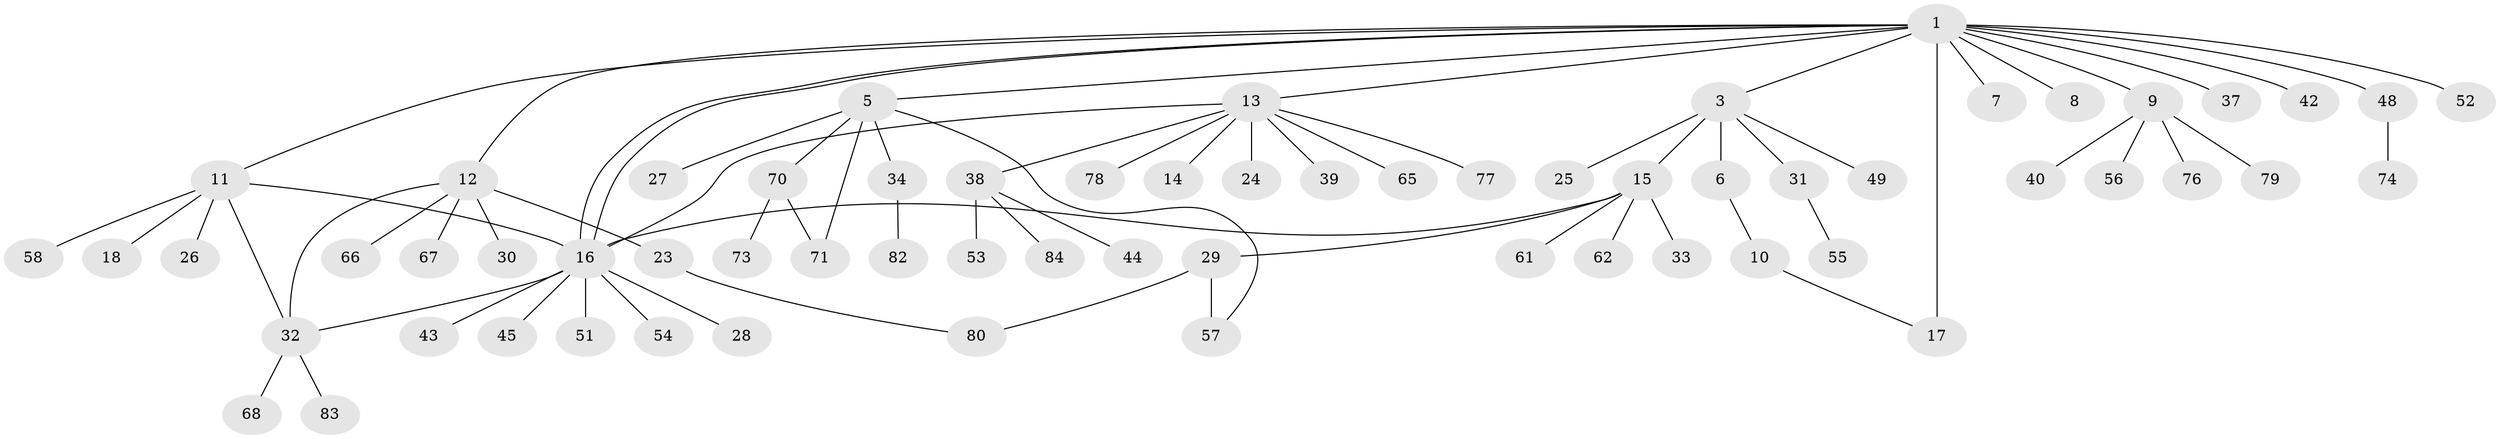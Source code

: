 // original degree distribution, {12: 0.011904761904761904, 7: 0.07142857142857142, 2: 0.15476190476190477, 3: 0.10714285714285714, 1: 0.5714285714285714, 5: 0.023809523809523808, 9: 0.011904761904761904, 10: 0.011904761904761904, 4: 0.03571428571428571}
// Generated by graph-tools (version 1.1) at 2025/41/03/06/25 10:41:47]
// undirected, 64 vertices, 73 edges
graph export_dot {
graph [start="1"]
  node [color=gray90,style=filled];
  1 [super="+2"];
  3 [super="+4"];
  5 [super="+46"];
  6 [super="+47"];
  7;
  8;
  9 [super="+19"];
  10 [super="+60"];
  11 [super="+50"];
  12 [super="+36"];
  13 [super="+22"];
  14;
  15 [super="+64"];
  16 [super="+20"];
  17 [super="+21"];
  18;
  23 [super="+75"];
  24;
  25;
  26;
  27 [super="+69"];
  28;
  29 [super="+59"];
  30;
  31;
  32 [super="+35"];
  33;
  34 [super="+72"];
  37;
  38 [super="+41"];
  39;
  40;
  42;
  43 [super="+81"];
  44;
  45;
  48;
  49;
  51;
  52;
  53;
  54;
  55;
  56;
  57 [super="+63"];
  58;
  61;
  62;
  65;
  66;
  67;
  68;
  70;
  71;
  73;
  74;
  76;
  77;
  78;
  79;
  80;
  82;
  83;
  84;
  1 -- 3;
  1 -- 7;
  1 -- 9 [weight=2];
  1 -- 11;
  1 -- 12;
  1 -- 16;
  1 -- 16;
  1 -- 17 [weight=2];
  1 -- 42;
  1 -- 52;
  1 -- 48;
  1 -- 37;
  1 -- 5;
  1 -- 8;
  1 -- 13;
  3 -- 6 [weight=2];
  3 -- 25;
  3 -- 31;
  3 -- 49;
  3 -- 15;
  5 -- 27;
  5 -- 34;
  5 -- 57;
  5 -- 70;
  5 -- 71;
  6 -- 10;
  9 -- 40;
  9 -- 56;
  9 -- 76;
  9 -- 79;
  10 -- 17;
  11 -- 18;
  11 -- 26;
  11 -- 58;
  11 -- 16;
  11 -- 32;
  12 -- 23;
  12 -- 30;
  12 -- 32;
  12 -- 66;
  12 -- 67;
  13 -- 14;
  13 -- 24;
  13 -- 38;
  13 -- 39;
  13 -- 77;
  13 -- 78;
  13 -- 16;
  13 -- 65;
  15 -- 16;
  15 -- 29;
  15 -- 33;
  15 -- 61;
  15 -- 62;
  16 -- 28;
  16 -- 32;
  16 -- 45;
  16 -- 51;
  16 -- 43;
  16 -- 54;
  23 -- 80;
  29 -- 57 [weight=2];
  29 -- 80;
  31 -- 55;
  32 -- 68;
  32 -- 83;
  34 -- 82;
  38 -- 44;
  38 -- 53;
  38 -- 84;
  48 -- 74;
  70 -- 71;
  70 -- 73;
}

